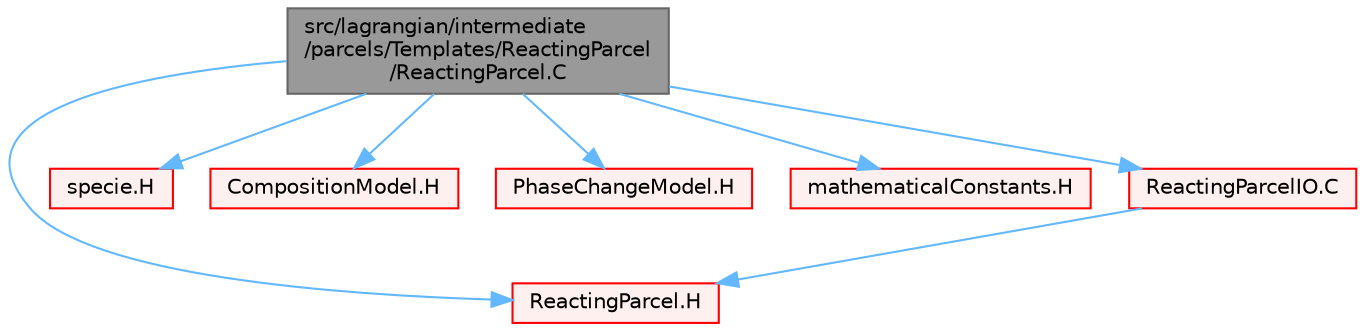 digraph "src/lagrangian/intermediate/parcels/Templates/ReactingParcel/ReactingParcel.C"
{
 // LATEX_PDF_SIZE
  bgcolor="transparent";
  edge [fontname=Helvetica,fontsize=10,labelfontname=Helvetica,labelfontsize=10];
  node [fontname=Helvetica,fontsize=10,shape=box,height=0.2,width=0.4];
  Node1 [id="Node000001",label="src/lagrangian/intermediate\l/parcels/Templates/ReactingParcel\l/ReactingParcel.C",height=0.2,width=0.4,color="gray40", fillcolor="grey60", style="filled", fontcolor="black",tooltip=" "];
  Node1 -> Node2 [id="edge1_Node000001_Node000002",color="steelblue1",style="solid",tooltip=" "];
  Node2 [id="Node000002",label="ReactingParcel.H",height=0.2,width=0.4,color="red", fillcolor="#FFF0F0", style="filled",URL="$ReactingParcel_8H.html",tooltip=" "];
  Node1 -> Node477 [id="edge2_Node000001_Node000477",color="steelblue1",style="solid",tooltip=" "];
  Node477 [id="Node000477",label="specie.H",height=0.2,width=0.4,color="red", fillcolor="#FFF0F0", style="filled",URL="$specie_8H.html",tooltip=" "];
  Node1 -> Node484 [id="edge3_Node000001_Node000484",color="steelblue1",style="solid",tooltip=" "];
  Node484 [id="Node000484",label="CompositionModel.H",height=0.2,width=0.4,color="red", fillcolor="#FFF0F0", style="filled",URL="$CompositionModel_8H.html",tooltip=" "];
  Node1 -> Node489 [id="edge4_Node000001_Node000489",color="steelblue1",style="solid",tooltip=" "];
  Node489 [id="Node000489",label="PhaseChangeModel.H",height=0.2,width=0.4,color="red", fillcolor="#FFF0F0", style="filled",URL="$PhaseChangeModel_8H.html",tooltip=" "];
  Node1 -> Node311 [id="edge5_Node000001_Node000311",color="steelblue1",style="solid",tooltip=" "];
  Node311 [id="Node000311",label="mathematicalConstants.H",height=0.2,width=0.4,color="red", fillcolor="#FFF0F0", style="filled",URL="$mathematicalConstants_8H.html",tooltip=" "];
  Node1 -> Node490 [id="edge6_Node000001_Node000490",color="steelblue1",style="solid",tooltip=" "];
  Node490 [id="Node000490",label="ReactingParcelIO.C",height=0.2,width=0.4,color="red", fillcolor="#FFF0F0", style="filled",URL="$ReactingParcelIO_8C.html",tooltip=" "];
  Node490 -> Node2 [id="edge7_Node000490_Node000002",color="steelblue1",style="solid",tooltip=" "];
}
